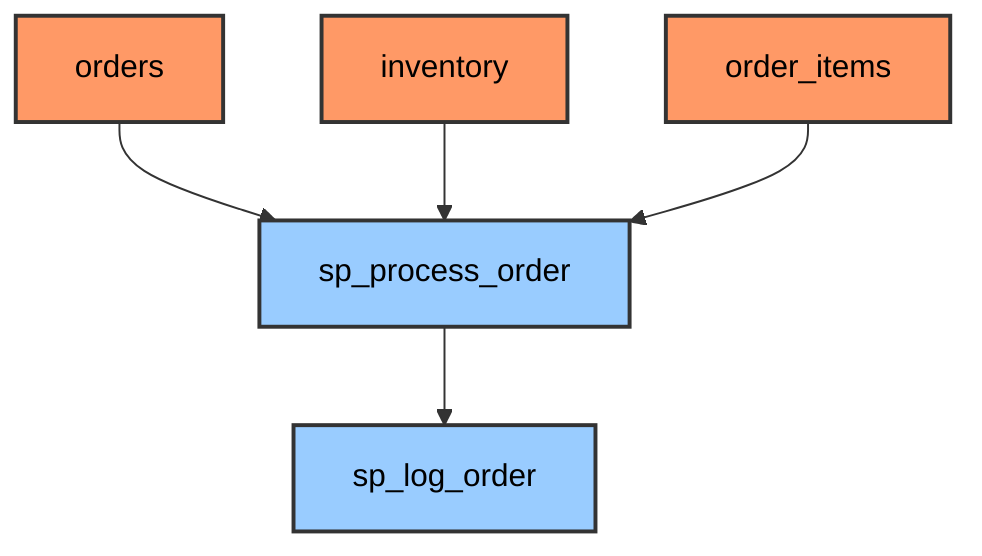 graph TD
    %% Node styles
    classDef table fill:#f96,stroke:#333,stroke-width:2px,color:#000;
    classDef stored_proc fill:#9cf,stroke:#333,stroke-width:2px ,color:#000;
    orders --> sp_process_order
    inventory --> sp_process_order
    order_items --> sp_process_order
    sp_process_order --> sp_log_order
    class inventory,orders,order_items table;
    class sp_process_order,sp_log_order stored_proc;